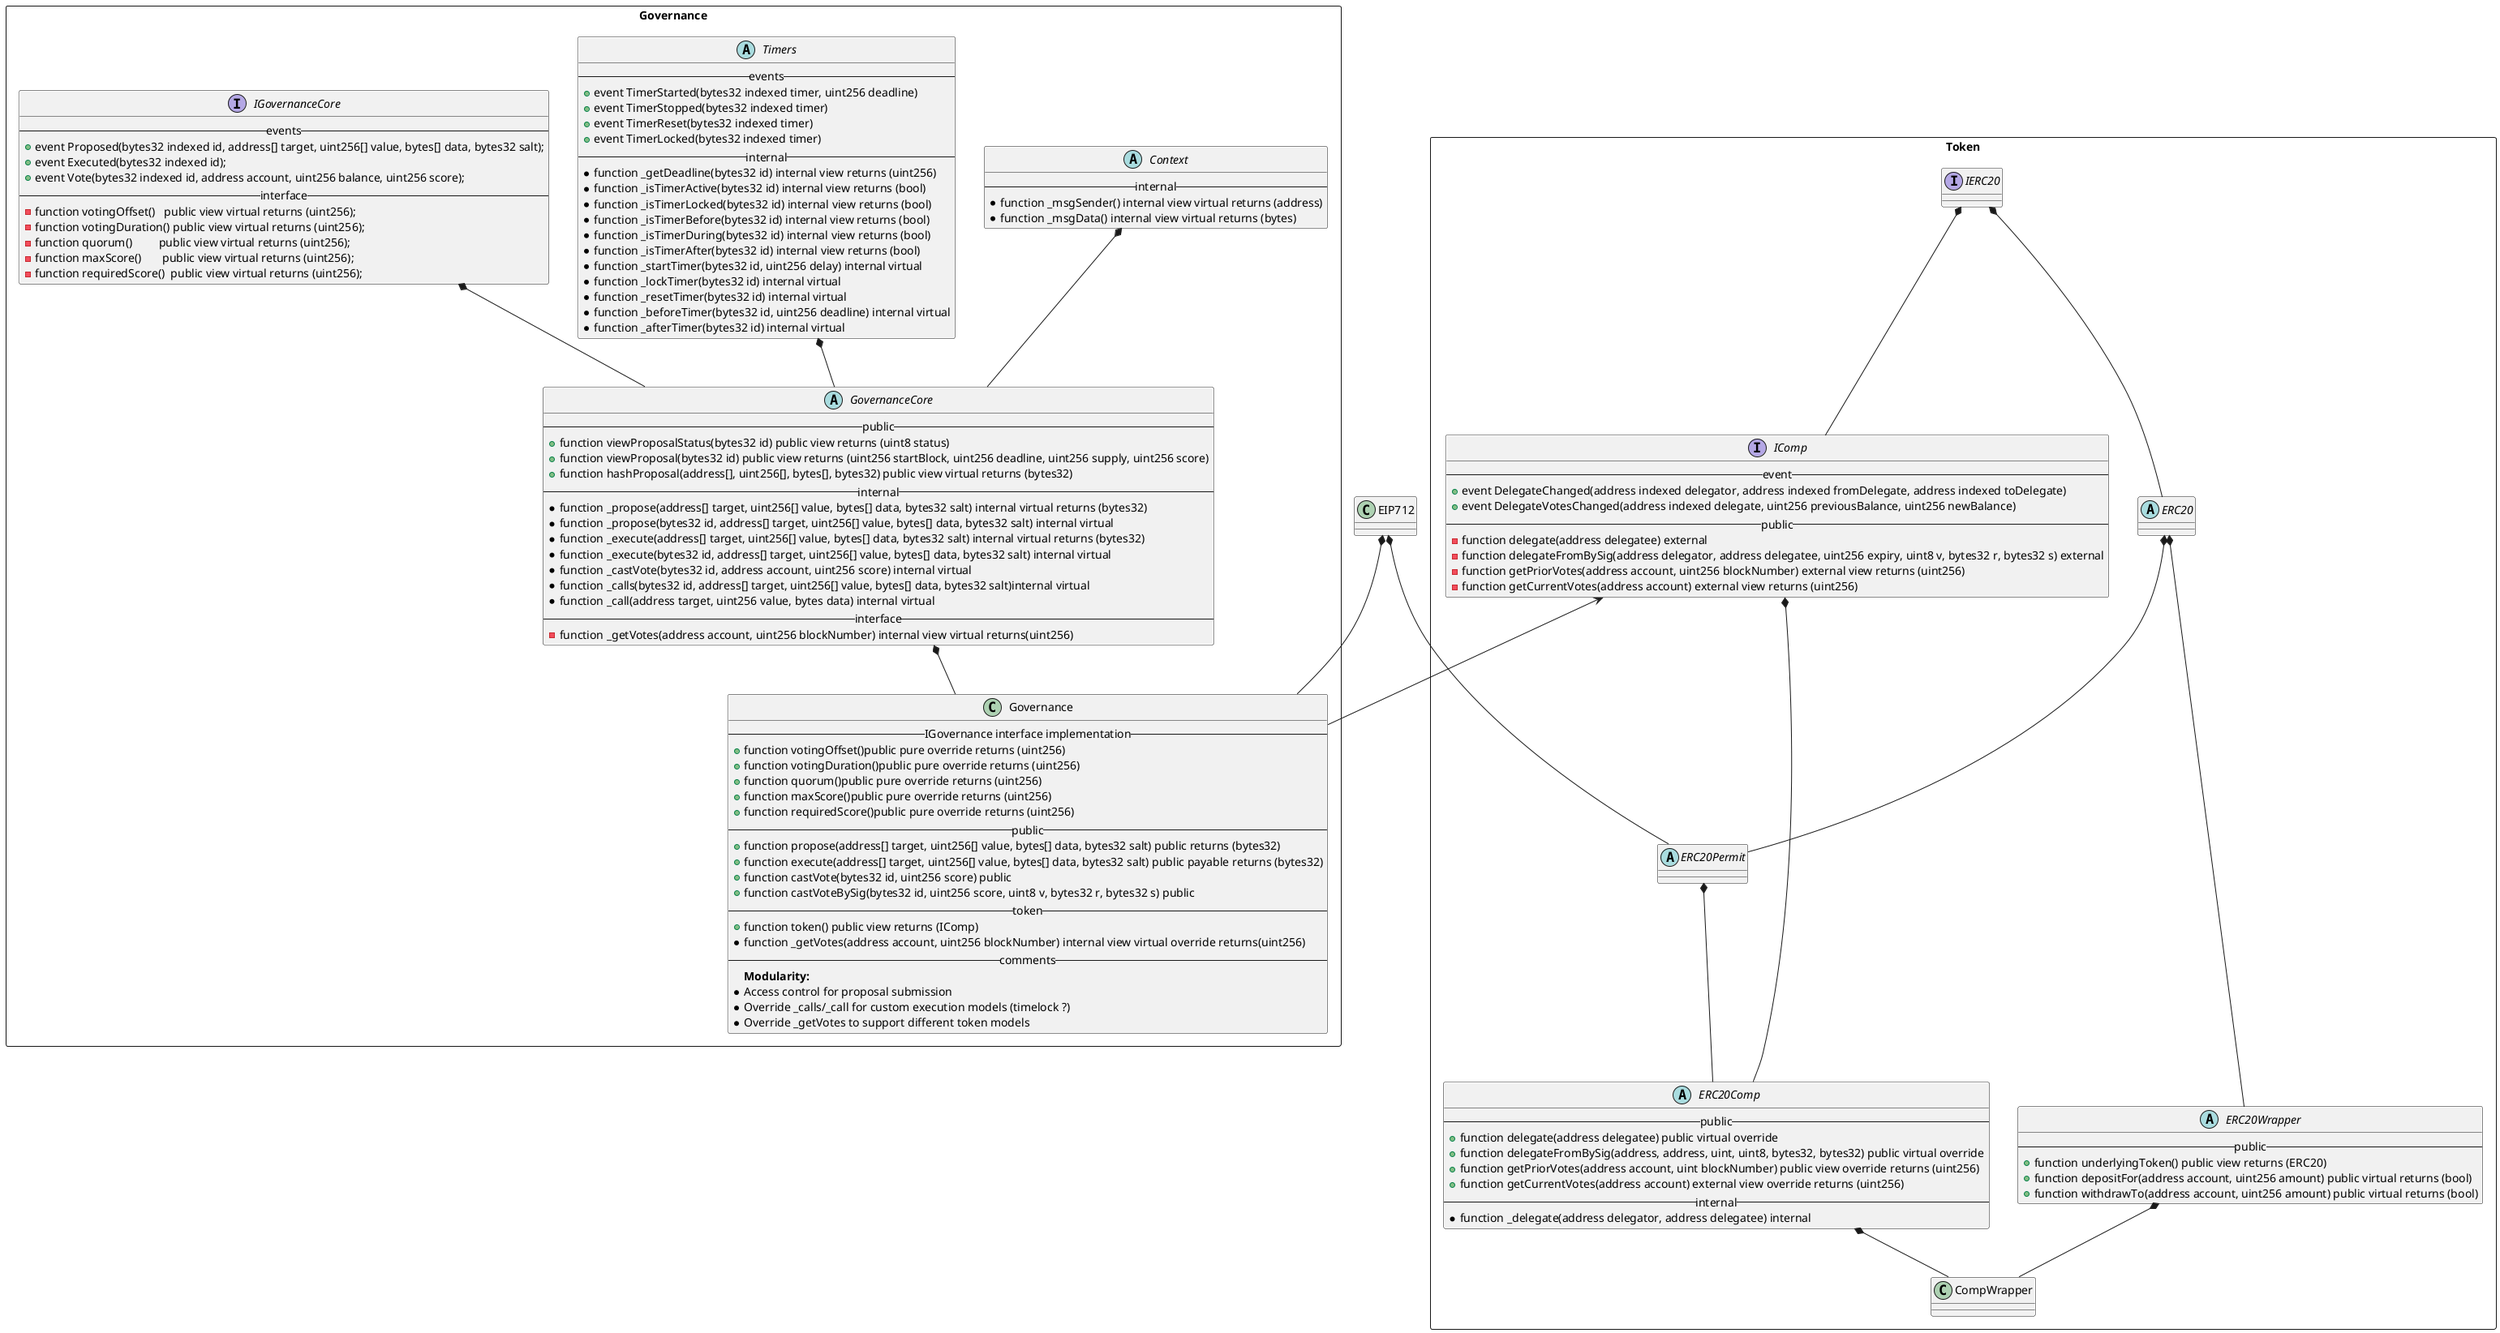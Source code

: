 @startuml
skinparam BackgroundColor transparent
skinparam componentStyle rectangle
component "Governance" as Scope {
    interface IGovernanceCore {
        -- events --
        +event Proposed(bytes32 indexed id, address[] target, uint256[] value, bytes[] data, bytes32 salt);
        +event Executed(bytes32 indexed id);
        +event Vote(bytes32 indexed id, address account, uint256 balance, uint256 score);
        -- interface --
        -function votingOffset()   public view virtual returns (uint256);
        -function votingDuration() public view virtual returns (uint256);
        -function quorum()         public view virtual returns (uint256);
        -function maxScore()       public view virtual returns (uint256);
        -function requiredScore()  public view virtual returns (uint256);
    }

    abstract class Context {
        -- internal --
        *function _msgSender() internal view virtual returns (address)
        *function _msgData() internal view virtual returns (bytes)
    }
    abstract class Timers{
        -- events --
        +event TimerStarted(bytes32 indexed timer, uint256 deadline)
        +event TimerStopped(bytes32 indexed timer)
        +event TimerReset(bytes32 indexed timer)
        +event TimerLocked(bytes32 indexed timer)
        -- internal --
        *function _getDeadline(bytes32 id) internal view returns (uint256)
        *function _isTimerActive(bytes32 id) internal view returns (bool)
        *function _isTimerLocked(bytes32 id) internal view returns (bool)
        *function _isTimerBefore(bytes32 id) internal view returns (bool)
        *function _isTimerDuring(bytes32 id) internal view returns (bool)
        *function _isTimerAfter(bytes32 id) internal view returns (bool)
        *function _startTimer(bytes32 id, uint256 delay) internal virtual
        *function _lockTimer(bytes32 id) internal virtual
        *function _resetTimer(bytes32 id) internal virtual
        *function _beforeTimer(bytes32 id, uint256 deadline) internal virtual
        *function _afterTimer(bytes32 id) internal virtual
    }

    abstract class GovernanceCore{
        -- public --
        +function viewProposalStatus(bytes32 id) public view returns (uint8 status)
        +function viewProposal(bytes32 id) public view returns (uint256 startBlock, uint256 deadline, uint256 supply, uint256 score)
        +function hashProposal(address[], uint256[], bytes[], bytes32) public view virtual returns (bytes32)
        -- internal --
        *function _propose(address[] target, uint256[] value, bytes[] data, bytes32 salt) internal virtual returns (bytes32)
        *function _propose(bytes32 id, address[] target, uint256[] value, bytes[] data, bytes32 salt) internal virtual
        *function _execute(address[] target, uint256[] value, bytes[] data, bytes32 salt) internal virtual returns (bytes32)
        *function _execute(bytes32 id, address[] target, uint256[] value, bytes[] data, bytes32 salt) internal virtual
        *function _castVote(bytes32 id, address account, uint256 score) internal virtual
        *function _calls(bytes32 id, address[] target, uint256[] value, bytes[] data, bytes32 salt)internal virtual
        *function _call(address target, uint256 value, bytes data) internal virtual
        -- interface --
        -function _getVotes(address account, uint256 blockNumber) internal view virtual returns(uint256)
    }

    class "Governance" as Mock {
        -- IGovernance interface implementation --
        +function votingOffset()public pure override returns (uint256)
        +function votingDuration()public pure override returns (uint256)
        +function quorum()public pure override returns (uint256)
        +function maxScore()public pure override returns (uint256)
        +function requiredScore()public pure override returns (uint256)
        -- public --
        +function propose(address[] target, uint256[] value, bytes[] data, bytes32 salt) public returns (bytes32)
        +function execute(address[] target, uint256[] value, bytes[] data, bytes32 salt) public payable returns (bytes32)
        +function castVote(bytes32 id, uint256 score) public
        +function castVoteBySig(bytes32 id, uint256 score, uint8 v, bytes32 r, bytes32 s) public
        -- token --
        +function token() public view returns (IComp)
        *function _getVotes(address account, uint256 blockNumber) internal view virtual override returns(uint256)
        -- comments --
        **Modularity:**
        * Access control for proposal submission
        * Override _calls/_call for custom execution models (timelock ?)
        * Override _getVotes to support different token models
    }
}

component Token {
    interface IERC20 {}
    abstract class ERC20 {}
    abstract class ERC20Permit {}

    interface IComp {
        -- event --
        +event DelegateChanged(address indexed delegator, address indexed fromDelegate, address indexed toDelegate)
        +event DelegateVotesChanged(address indexed delegate, uint256 previousBalance, uint256 newBalance)
        -- public --
        -function delegate(address delegatee) external
        -function delegateFromBySig(address delegator, address delegatee, uint256 expiry, uint8 v, bytes32 r, bytes32 s) external
        -function getPriorVotes(address account, uint256 blockNumber) external view returns (uint256)
        -function getCurrentVotes(address account) external view returns (uint256)
    }

    abstract class ERC20Comp {
        -- public --
        +function delegate(address delegatee) public virtual override
        +function delegateFromBySig(address, address, uint, uint8, bytes32, bytes32) public virtual override
        +function getPriorVotes(address account, uint blockNumber) public view override returns (uint256)
        +function getCurrentVotes(address account) external view override returns (uint256)
        --internal--
        *function _delegate(address delegator, address delegatee) internal
    }

    abstract class ERC20Wrapper {
        -- public --
        +function underlyingToken() public view returns (ERC20)
        +function depositFor(address account, uint256 amount) public virtual returns (bool)
        +function withdrawTo(address account, uint256 amount) public virtual returns (bool)
    }

    class CompWrapper{}
}

IERC20 *-- ERC20
IERC20 *-- IComp
IComp *-- ERC20Comp
ERC20Comp *-- CompWrapper

ERC20 *-- ERC20Permit
EIP712 *-- ERC20Permit
ERC20Permit *-- ERC20Comp
ERC20 *-- ERC20Wrapper
ERC20Wrapper *-- CompWrapper

IGovernanceCore *-- GovernanceCore
Context *-- GovernanceCore
Timers *-- GovernanceCore
GovernanceCore *-- Mock
EIP712 *-- Mock
IComp <-- Mock

@enduml
